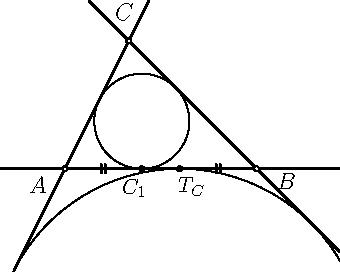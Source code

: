 import geometry;
size(6cm);

// currentcoordsys=cartesiansystem((2,1),i=(1,0.5),j=(-0.25,0.75));
// show(currentcoordsys);

point A=(-1,0), B=(2,0), C=(0,2);

triangle t = triangle(A,B,C);

//label("$A$", "$B$", "$C$", t);
label("$A$","$B$","$C$", t, alignFactor=3, UnFill);

/*
dot("$A$", A, S*1.5+W*2);
label("$B$", t.B, UnFill);
dot("$C$", C);
*/

draw(line(A,B), linewidth(bp));
draw(line(A,C), linewidth(bp));
draw(line(B,C), linewidth(bp));

/* View the definition of circle circle(point,point,point) */
//circle cc=circle(A,B,C);
//draw(cc, blue);
//dot(cc.C, blue);

/* View the definition of circle incircle(point,point,point) */
circle ic=incircle(A,B,C);
draw(ic);
//dot(ic.C, red);

point Ap = intersectionpoints(ic, t.AB)[0];
dot("$C_1$", Ap, S*1.5+W*0.5, fontsize(11));

draw(segment(A, Ap), StickIntervalMarker(1, 2, 4, 2, linewidth(1)));

/* View the definition of circle excircle(point,point,point) */
circle ec=excircle(A,B,C);
/* View the definition of void clipdraw(picture,Label,path,align,pen,arrowbar,arrowbar,real,real,Label,marker) */
clipdraw(ec);

point A1 = intersectionpoints(ec, t.AB)[0];
dot("$T_C$", A1, S*1.3+E*0.7, fontsize(11));

draw(segment(B, A1), StickIntervalMarker(1, 2, 4, 2, linewidth(1)));

dot(A, UnFill);
dot(B, UnFill);
dot(C, UnFill);
/*
circle ec=excircle(A,C,B);
clipdraw(ec, green);
dot(ec.C, green);

ec=excircle(C,B,A);
clipdraw(ec, green);
dot(ec.C, green);

dot("G",centroid(A,B,C),NE);
*/
// Enlarge the bounding box of the current picture
draw(box((-2,-1.6), (3.3, 2.3)), invisible);

